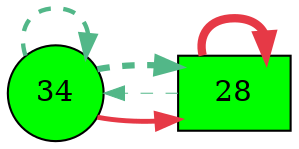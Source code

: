 digraph G{
rankdir=LR;
34 [style=filled, shape=circle, fillcolor="#00fe00", label="34"];
28 [style=filled, shape=box, fillcolor="#00fe00", label="28"];
28 -> 28 [color="#e63946",penwidth=4.00];
34 -> 28 [color="#e63946",penwidth=2.35];
34 -> 34 [color="#52b788",style=dashed,penwidth=2.09];
28 -> 34 [color="#52b788",style=dashed,penwidth=0.50];
34 -> 28 [color="#52b788",style=dashed,penwidth=3.00];
}